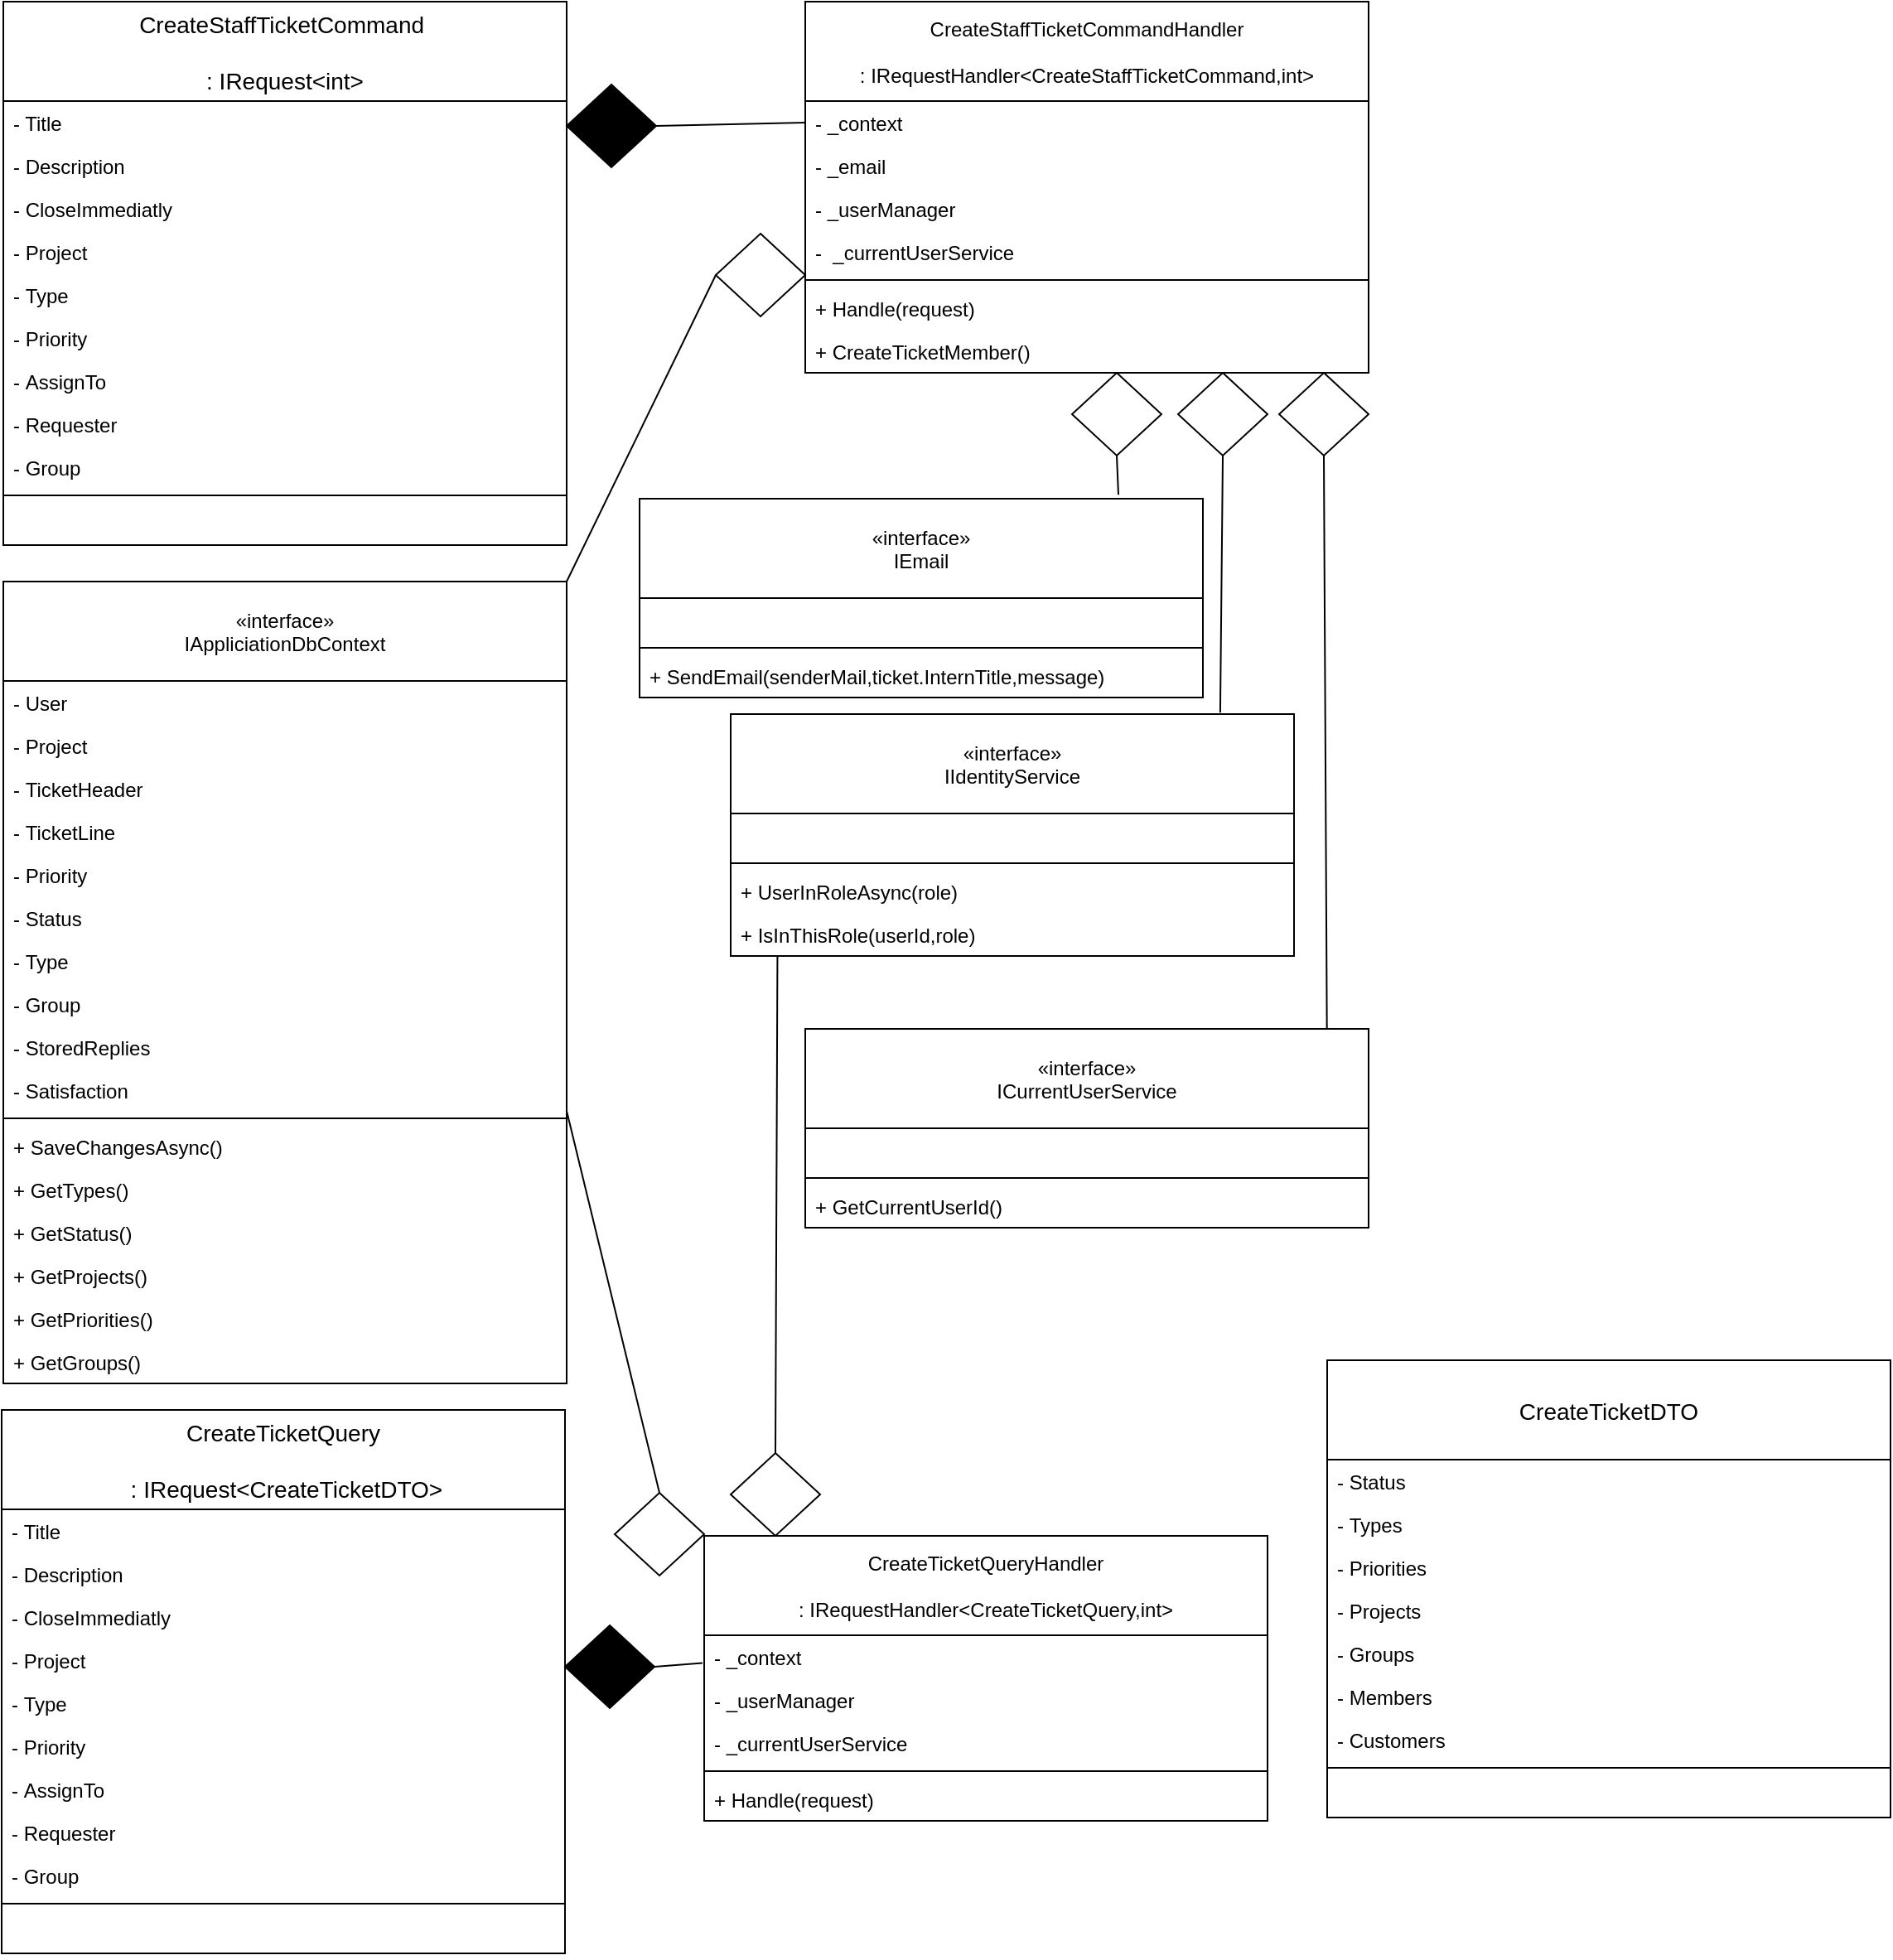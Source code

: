 <mxfile version="13.6.2" type="device"><diagram id="DuiYB47RUCSFrGvlpa0t" name="Page-1"><mxGraphModel dx="2210" dy="833" grid="1" gridSize="10" guides="1" tooltips="1" connect="1" arrows="1" fold="1" page="1" pageScale="1" pageWidth="827" pageHeight="1169" math="0" shadow="0"><root><mxCell id="0"/><mxCell id="1" parent="0"/><mxCell id="kmU2nPkPzERltSBCMCw5-123" value="" style="endArrow=none;html=1;entryX=0;entryY=0.5;entryDx=0;entryDy=0;exitX=1;exitY=0.5;exitDx=0;exitDy=0;exitPerimeter=0;" parent="1" source="kmU2nPkPzERltSBCMCw5-124" target="kmU2nPkPzERltSBCMCw5-164" edge="1"><mxGeometry width="50" height="50" relative="1" as="geometry"><mxPoint x="415" y="113" as="sourcePoint"/><mxPoint x="545" y="370" as="targetPoint"/></mxGeometry></mxCell><mxCell id="kmU2nPkPzERltSBCMCw5-124" value="" style="strokeWidth=1;html=1;shape=mxgraph.flowchart.decision;whiteSpace=wrap;fillColor=#000000;" parent="1" vertex="1"><mxGeometry x="361" y="90" width="54" height="50" as="geometry"/></mxCell><mxCell id="kmU2nPkPzERltSBCMCw5-125" value="" style="endArrow=none;html=1;entryX=1;entryY=0;entryDx=0;entryDy=0;exitX=0;exitY=0.5;exitDx=0;exitDy=0;exitPerimeter=0;" parent="1" source="kmU2nPkPzERltSBCMCw5-126" target="kmU2nPkPzERltSBCMCw5-183" edge="1"><mxGeometry width="50" height="50" relative="1" as="geometry"><mxPoint x="415" y="213" as="sourcePoint"/><mxPoint x="351" y="430" as="targetPoint"/></mxGeometry></mxCell><mxCell id="kmU2nPkPzERltSBCMCw5-126" value="" style="strokeWidth=1;html=1;shape=mxgraph.flowchart.decision;whiteSpace=wrap;" parent="1" vertex="1"><mxGeometry x="451" y="180" width="54" height="50" as="geometry"/></mxCell><mxCell id="kmU2nPkPzERltSBCMCw5-127" value="" style="endArrow=none;html=1;entryX=0.85;entryY=-0.02;entryDx=0;entryDy=0;exitX=0.5;exitY=1;exitDx=0;exitDy=0;exitPerimeter=0;entryPerimeter=0;" parent="1" source="kmU2nPkPzERltSBCMCw5-128" target="kmU2nPkPzERltSBCMCw5-145" edge="1"><mxGeometry width="50" height="50" relative="1" as="geometry"><mxPoint x="579" y="247" as="sourcePoint"/><mxPoint x="899" y="364" as="targetPoint"/></mxGeometry></mxCell><mxCell id="kmU2nPkPzERltSBCMCw5-128" value="" style="strokeWidth=1;html=1;shape=mxgraph.flowchart.decision;whiteSpace=wrap;" parent="1" vertex="1"><mxGeometry x="666" y="264" width="54" height="50" as="geometry"/></mxCell><mxCell id="kmU2nPkPzERltSBCMCw5-129" value="" style="endArrow=none;html=1;exitX=0.5;exitY=1;exitDx=0;exitDy=0;exitPerimeter=0;entryX=0.869;entryY=-0.006;entryDx=0;entryDy=0;entryPerimeter=0;" parent="1" source="kmU2nPkPzERltSBCMCw5-130" target="kmU2nPkPzERltSBCMCw5-154" edge="1"><mxGeometry width="50" height="50" relative="1" as="geometry"><mxPoint x="633" y="247" as="sourcePoint"/><mxPoint x="760" y="456" as="targetPoint"/></mxGeometry></mxCell><mxCell id="kmU2nPkPzERltSBCMCw5-130" value="" style="strokeWidth=1;html=1;shape=mxgraph.flowchart.decision;whiteSpace=wrap;" parent="1" vertex="1"><mxGeometry x="730" y="264" width="54" height="50" as="geometry"/></mxCell><mxCell id="kmU2nPkPzERltSBCMCw5-131" value="" style="strokeWidth=1;html=1;shape=mxgraph.flowchart.decision;whiteSpace=wrap;" parent="1" vertex="1"><mxGeometry x="791" y="264" width="54" height="50" as="geometry"/></mxCell><mxCell id="kmU2nPkPzERltSBCMCw5-132" value="" style="endArrow=none;html=1;entryX=0.926;entryY=-0.002;entryDx=0;entryDy=0;exitX=0.5;exitY=1;exitDx=0;exitDy=0;exitPerimeter=0;entryPerimeter=0;" parent="1" source="kmU2nPkPzERltSBCMCw5-131" target="kmU2nPkPzERltSBCMCw5-150" edge="1"><mxGeometry width="50" height="50" relative="1" as="geometry"><mxPoint x="657" y="246" as="sourcePoint"/><mxPoint x="859" y="563" as="targetPoint"/></mxGeometry></mxCell><mxCell id="kmU2nPkPzERltSBCMCw5-149" value="" style="endArrow=none;html=1;entryX=-0.003;entryY=0.646;entryDx=0;entryDy=0;exitX=1;exitY=0.5;exitDx=0;exitDy=0;exitPerimeter=0;entryPerimeter=0;" parent="1" source="kmU2nPkPzERltSBCMCw5-158" target="kmU2nPkPzERltSBCMCw5-202" edge="1"><mxGeometry width="50" height="50" relative="1" as="geometry"><mxPoint x="416" y="713" as="sourcePoint"/><mxPoint x="506" y="713" as="targetPoint"/></mxGeometry></mxCell><mxCell id="kmU2nPkPzERltSBCMCw5-158" value="" style="strokeWidth=1;html=1;shape=mxgraph.flowchart.decision;whiteSpace=wrap;fillColor=#000000;" parent="1" vertex="1"><mxGeometry x="360" y="1020" width="54" height="50" as="geometry"/></mxCell><mxCell id="kmU2nPkPzERltSBCMCw5-161" value="" style="strokeWidth=1;html=1;shape=mxgraph.flowchart.decision;whiteSpace=wrap;" parent="1" vertex="1"><mxGeometry x="460" y="916" width="54" height="50" as="geometry"/></mxCell><mxCell id="kmU2nPkPzERltSBCMCw5-162" value="" style="endArrow=none;html=1;exitX=0.5;exitY=0;exitDx=0;exitDy=0;exitPerimeter=0;entryX=0.083;entryY=0.988;entryDx=0;entryDy=0;entryPerimeter=0;" parent="1" source="kmU2nPkPzERltSBCMCw5-161" target="ks4QvTGMUHtr1DGK4l09-1" edge="1"><mxGeometry width="50" height="50" relative="1" as="geometry"><mxPoint x="476" y="867" as="sourcePoint"/><mxPoint x="490" y="543" as="targetPoint"/></mxGeometry></mxCell><mxCell id="kmU2nPkPzERltSBCMCw5-171" value="" style="strokeWidth=1;html=1;shape=mxgraph.flowchart.decision;whiteSpace=wrap;" parent="1" vertex="1"><mxGeometry x="390" y="940" width="54" height="50" as="geometry"/></mxCell><mxCell id="kmU2nPkPzERltSBCMCw5-172" value="" style="endArrow=none;html=1;exitX=0.5;exitY=0;exitDx=0;exitDy=0;exitPerimeter=0;entryX=1;entryY=0.981;entryDx=0;entryDy=0;entryPerimeter=0;" parent="1" source="kmU2nPkPzERltSBCMCw5-171" target="kmU2nPkPzERltSBCMCw5-193" edge="1"><mxGeometry width="50" height="50" relative="1" as="geometry"><mxPoint x="436" y="867" as="sourcePoint"/><mxPoint x="460" y="543" as="targetPoint"/></mxGeometry></mxCell><mxCell id="kmU2nPkPzERltSBCMCw5-133" value="CreateStaffTicketCommand &#10;&#10;: IRequest&lt;int&gt;" style="swimlane;fontStyle=0;childLayout=stackLayout;horizontal=1;startSize=60;horizontalStack=0;resizeParent=1;resizeParentMax=0;resizeLast=0;collapsible=1;marginBottom=0;align=center;fontSize=14;" parent="1" vertex="1"><mxGeometry x="21" y="40" width="340" height="328" as="geometry"/></mxCell><mxCell id="kmU2nPkPzERltSBCMCw5-134" value="- Title" style="text;strokeColor=none;fillColor=none;align=left;verticalAlign=top;spacingLeft=4;spacingRight=4;overflow=hidden;rotatable=0;points=[[0,0.5],[1,0.5]];portConstraint=eastwest;" parent="kmU2nPkPzERltSBCMCw5-133" vertex="1"><mxGeometry y="60" width="340" height="26" as="geometry"/></mxCell><mxCell id="kmU2nPkPzERltSBCMCw5-135" value="- Description" style="text;strokeColor=none;fillColor=none;align=left;verticalAlign=top;spacingLeft=4;spacingRight=4;overflow=hidden;rotatable=0;points=[[0,0.5],[1,0.5]];portConstraint=eastwest;" parent="kmU2nPkPzERltSBCMCw5-133" vertex="1"><mxGeometry y="86" width="340" height="26" as="geometry"/></mxCell><mxCell id="kmU2nPkPzERltSBCMCw5-136" value="- CloseImmediatly" style="text;strokeColor=none;fillColor=none;align=left;verticalAlign=top;spacingLeft=4;spacingRight=4;overflow=hidden;rotatable=0;points=[[0,0.5],[1,0.5]];portConstraint=eastwest;" parent="kmU2nPkPzERltSBCMCw5-133" vertex="1"><mxGeometry y="112" width="340" height="26" as="geometry"/></mxCell><mxCell id="kmU2nPkPzERltSBCMCw5-137" value="- Project" style="text;strokeColor=none;fillColor=none;align=left;verticalAlign=top;spacingLeft=4;spacingRight=4;overflow=hidden;rotatable=0;points=[[0,0.5],[1,0.5]];portConstraint=eastwest;" parent="kmU2nPkPzERltSBCMCw5-133" vertex="1"><mxGeometry y="138" width="340" height="26" as="geometry"/></mxCell><mxCell id="kmU2nPkPzERltSBCMCw5-138" value="- Type" style="text;strokeColor=none;fillColor=none;align=left;verticalAlign=top;spacingLeft=4;spacingRight=4;overflow=hidden;rotatable=0;points=[[0,0.5],[1,0.5]];portConstraint=eastwest;" parent="kmU2nPkPzERltSBCMCw5-133" vertex="1"><mxGeometry y="164" width="340" height="26" as="geometry"/></mxCell><mxCell id="kmU2nPkPzERltSBCMCw5-139" value="- Priority" style="text;strokeColor=none;fillColor=none;align=left;verticalAlign=top;spacingLeft=4;spacingRight=4;overflow=hidden;rotatable=0;points=[[0,0.5],[1,0.5]];portConstraint=eastwest;" parent="kmU2nPkPzERltSBCMCw5-133" vertex="1"><mxGeometry y="190" width="340" height="26" as="geometry"/></mxCell><mxCell id="kmU2nPkPzERltSBCMCw5-140" value="- AssignTo" style="text;strokeColor=none;fillColor=none;align=left;verticalAlign=top;spacingLeft=4;spacingRight=4;overflow=hidden;rotatable=0;points=[[0,0.5],[1,0.5]];portConstraint=eastwest;" parent="kmU2nPkPzERltSBCMCw5-133" vertex="1"><mxGeometry y="216" width="340" height="26" as="geometry"/></mxCell><mxCell id="kmU2nPkPzERltSBCMCw5-141" value="- Requester" style="text;strokeColor=none;fillColor=none;align=left;verticalAlign=top;spacingLeft=4;spacingRight=4;overflow=hidden;rotatable=0;points=[[0,0.5],[1,0.5]];portConstraint=eastwest;" parent="kmU2nPkPzERltSBCMCw5-133" vertex="1"><mxGeometry y="242" width="340" height="26" as="geometry"/></mxCell><mxCell id="kmU2nPkPzERltSBCMCw5-142" value="- Group" style="text;strokeColor=none;fillColor=none;align=left;verticalAlign=top;spacingLeft=4;spacingRight=4;overflow=hidden;rotatable=0;points=[[0,0.5],[1,0.5]];portConstraint=eastwest;" parent="kmU2nPkPzERltSBCMCw5-133" vertex="1"><mxGeometry y="268" width="340" height="26" as="geometry"/></mxCell><mxCell id="kmU2nPkPzERltSBCMCw5-143" value="" style="line;strokeWidth=1;fillColor=none;align=left;verticalAlign=middle;spacingTop=-1;spacingLeft=3;spacingRight=3;rotatable=0;labelPosition=right;points=[];portConstraint=eastwest;" parent="kmU2nPkPzERltSBCMCw5-133" vertex="1"><mxGeometry y="294" width="340" height="8" as="geometry"/></mxCell><mxCell id="kmU2nPkPzERltSBCMCw5-144" value=" " style="text;strokeColor=none;fillColor=none;align=left;verticalAlign=top;spacingLeft=4;spacingRight=4;overflow=hidden;rotatable=0;points=[[0,0.5],[1,0.5]];portConstraint=eastwest;" parent="kmU2nPkPzERltSBCMCw5-133" vertex="1"><mxGeometry y="302" width="340" height="26" as="geometry"/></mxCell><mxCell id="kmU2nPkPzERltSBCMCw5-145" value="«interface»&#10;IEmail" style="swimlane;fontStyle=0;childLayout=stackLayout;horizontal=1;startSize=60;fillColor=none;horizontalStack=0;resizeParent=1;resizeParentMax=0;resizeLast=0;collapsible=1;marginBottom=0;" parent="1" vertex="1"><mxGeometry x="405" y="340" width="340" height="120" as="geometry"/></mxCell><mxCell id="kmU2nPkPzERltSBCMCw5-146" value=" " style="text;strokeColor=none;fillColor=none;align=left;verticalAlign=top;spacingLeft=4;spacingRight=4;overflow=hidden;rotatable=0;points=[[0,0.5],[1,0.5]];portConstraint=eastwest;" parent="kmU2nPkPzERltSBCMCw5-145" vertex="1"><mxGeometry y="60" width="340" height="26" as="geometry"/></mxCell><mxCell id="kmU2nPkPzERltSBCMCw5-147" value="" style="line;strokeWidth=1;fillColor=none;align=left;verticalAlign=middle;spacingTop=-1;spacingLeft=3;spacingRight=3;rotatable=0;labelPosition=right;points=[];portConstraint=eastwest;" parent="kmU2nPkPzERltSBCMCw5-145" vertex="1"><mxGeometry y="86" width="340" height="8" as="geometry"/></mxCell><mxCell id="kmU2nPkPzERltSBCMCw5-148" value="+ SendEmail(senderMail,ticket.InternTitle,message)" style="text;strokeColor=none;fillColor=none;align=left;verticalAlign=top;spacingLeft=4;spacingRight=4;overflow=hidden;rotatable=0;points=[[0,0.5],[1,0.5]];portConstraint=eastwest;" parent="kmU2nPkPzERltSBCMCw5-145" vertex="1"><mxGeometry y="94" width="340" height="26" as="geometry"/></mxCell><mxCell id="kmU2nPkPzERltSBCMCw5-154" value="«interface»&#10;IIdentityService" style="swimlane;fontStyle=0;childLayout=stackLayout;horizontal=1;startSize=60;fillColor=none;horizontalStack=0;resizeParent=1;resizeParentMax=0;resizeLast=0;collapsible=1;marginBottom=0;" parent="1" vertex="1"><mxGeometry x="460" y="470" width="340" height="146" as="geometry"/></mxCell><mxCell id="kmU2nPkPzERltSBCMCw5-155" value=" " style="text;strokeColor=none;fillColor=none;align=left;verticalAlign=top;spacingLeft=4;spacingRight=4;overflow=hidden;rotatable=0;points=[[0,0.5],[1,0.5]];portConstraint=eastwest;" parent="kmU2nPkPzERltSBCMCw5-154" vertex="1"><mxGeometry y="60" width="340" height="26" as="geometry"/></mxCell><mxCell id="kmU2nPkPzERltSBCMCw5-156" value="" style="line;strokeWidth=1;fillColor=none;align=left;verticalAlign=middle;spacingTop=-1;spacingLeft=3;spacingRight=3;rotatable=0;labelPosition=right;points=[];portConstraint=eastwest;" parent="kmU2nPkPzERltSBCMCw5-154" vertex="1"><mxGeometry y="86" width="340" height="8" as="geometry"/></mxCell><mxCell id="kmU2nPkPzERltSBCMCw5-157" value="+ UserInRoleAsync(role)" style="text;strokeColor=none;fillColor=none;align=left;verticalAlign=top;spacingLeft=4;spacingRight=4;overflow=hidden;rotatable=0;points=[[0,0.5],[1,0.5]];portConstraint=eastwest;" parent="kmU2nPkPzERltSBCMCw5-154" vertex="1"><mxGeometry y="94" width="340" height="26" as="geometry"/></mxCell><mxCell id="ks4QvTGMUHtr1DGK4l09-1" value="+ IsInThisRole(userId,role)" style="text;strokeColor=none;fillColor=none;align=left;verticalAlign=top;spacingLeft=4;spacingRight=4;overflow=hidden;rotatable=0;points=[[0,0.5],[1,0.5]];portConstraint=eastwest;" vertex="1" parent="kmU2nPkPzERltSBCMCw5-154"><mxGeometry y="120" width="340" height="26" as="geometry"/></mxCell><mxCell id="kmU2nPkPzERltSBCMCw5-163" value="CreateStaffTicketCommandHandler&#10;&#10;: IRequestHandler&lt;CreateStaffTicketCommand,int&gt;" style="swimlane;fontStyle=0;childLayout=stackLayout;horizontal=1;startSize=60;fillColor=none;horizontalStack=0;resizeParent=1;resizeParentMax=0;resizeLast=0;collapsible=1;marginBottom=0;" parent="1" vertex="1"><mxGeometry x="505" y="40" width="340" height="224" as="geometry"/></mxCell><mxCell id="kmU2nPkPzERltSBCMCw5-164" value="- _context" style="text;strokeColor=none;fillColor=none;align=left;verticalAlign=top;spacingLeft=4;spacingRight=4;overflow=hidden;rotatable=0;points=[[0,0.5],[1,0.5]];portConstraint=eastwest;" parent="kmU2nPkPzERltSBCMCw5-163" vertex="1"><mxGeometry y="60" width="340" height="26" as="geometry"/></mxCell><mxCell id="kmU2nPkPzERltSBCMCw5-165" value="- _email" style="text;strokeColor=none;fillColor=none;align=left;verticalAlign=top;spacingLeft=4;spacingRight=4;overflow=hidden;rotatable=0;points=[[0,0.5],[1,0.5]];portConstraint=eastwest;" parent="kmU2nPkPzERltSBCMCw5-163" vertex="1"><mxGeometry y="86" width="340" height="26" as="geometry"/></mxCell><mxCell id="kmU2nPkPzERltSBCMCw5-166" value="- _userManager" style="text;strokeColor=none;fillColor=none;align=left;verticalAlign=top;spacingLeft=4;spacingRight=4;overflow=hidden;rotatable=0;points=[[0,0.5],[1,0.5]];portConstraint=eastwest;" parent="kmU2nPkPzERltSBCMCw5-163" vertex="1"><mxGeometry y="112" width="340" height="26" as="geometry"/></mxCell><mxCell id="kmU2nPkPzERltSBCMCw5-167" value="-  _currentUserService" style="text;strokeColor=none;fillColor=none;align=left;verticalAlign=top;spacingLeft=4;spacingRight=4;overflow=hidden;rotatable=0;points=[[0,0.5],[1,0.5]];portConstraint=eastwest;" parent="kmU2nPkPzERltSBCMCw5-163" vertex="1"><mxGeometry y="138" width="340" height="26" as="geometry"/></mxCell><mxCell id="kmU2nPkPzERltSBCMCw5-168" value="" style="line;strokeWidth=1;fillColor=none;align=left;verticalAlign=middle;spacingTop=-1;spacingLeft=3;spacingRight=3;rotatable=0;labelPosition=right;points=[];portConstraint=eastwest;" parent="kmU2nPkPzERltSBCMCw5-163" vertex="1"><mxGeometry y="164" width="340" height="8" as="geometry"/></mxCell><mxCell id="kmU2nPkPzERltSBCMCw5-169" value="+ Handle(request)" style="text;strokeColor=none;fillColor=none;align=left;verticalAlign=top;spacingLeft=4;spacingRight=4;overflow=hidden;rotatable=0;points=[[0,0.5],[1,0.5]];portConstraint=eastwest;" parent="kmU2nPkPzERltSBCMCw5-163" vertex="1"><mxGeometry y="172" width="340" height="26" as="geometry"/></mxCell><mxCell id="kmU2nPkPzERltSBCMCw5-170" value="+ CreateTicketMember()" style="text;strokeColor=none;fillColor=none;align=left;verticalAlign=top;spacingLeft=4;spacingRight=4;overflow=hidden;rotatable=0;points=[[0,0.5],[1,0.5]];portConstraint=eastwest;" parent="kmU2nPkPzERltSBCMCw5-163" vertex="1"><mxGeometry y="198" width="340" height="26" as="geometry"/></mxCell><mxCell id="kmU2nPkPzERltSBCMCw5-173" value="CreateTicketDTO" style="swimlane;fontStyle=0;childLayout=stackLayout;horizontal=1;startSize=60;horizontalStack=0;resizeParent=1;resizeParentMax=0;resizeLast=0;collapsible=1;marginBottom=0;align=center;fontSize=14;" parent="1" vertex="1"><mxGeometry x="820" y="860" width="340" height="276" as="geometry"/></mxCell><mxCell id="kmU2nPkPzERltSBCMCw5-174" value="- Status" style="text;strokeColor=none;fillColor=none;align=left;verticalAlign=top;spacingLeft=4;spacingRight=4;overflow=hidden;rotatable=0;points=[[0,0.5],[1,0.5]];portConstraint=eastwest;" parent="kmU2nPkPzERltSBCMCw5-173" vertex="1"><mxGeometry y="60" width="340" height="26" as="geometry"/></mxCell><mxCell id="kmU2nPkPzERltSBCMCw5-175" value="- Types" style="text;strokeColor=none;fillColor=none;align=left;verticalAlign=top;spacingLeft=4;spacingRight=4;overflow=hidden;rotatable=0;points=[[0,0.5],[1,0.5]];portConstraint=eastwest;" parent="kmU2nPkPzERltSBCMCw5-173" vertex="1"><mxGeometry y="86" width="340" height="26" as="geometry"/></mxCell><mxCell id="kmU2nPkPzERltSBCMCw5-176" value="- Priorities" style="text;strokeColor=none;fillColor=none;align=left;verticalAlign=top;spacingLeft=4;spacingRight=4;overflow=hidden;rotatable=0;points=[[0,0.5],[1,0.5]];portConstraint=eastwest;" parent="kmU2nPkPzERltSBCMCw5-173" vertex="1"><mxGeometry y="112" width="340" height="26" as="geometry"/></mxCell><mxCell id="kmU2nPkPzERltSBCMCw5-177" value="- Projects" style="text;strokeColor=none;fillColor=none;align=left;verticalAlign=top;spacingLeft=4;spacingRight=4;overflow=hidden;rotatable=0;points=[[0,0.5],[1,0.5]];portConstraint=eastwest;" parent="kmU2nPkPzERltSBCMCw5-173" vertex="1"><mxGeometry y="138" width="340" height="26" as="geometry"/></mxCell><mxCell id="kmU2nPkPzERltSBCMCw5-178" value="- Groups" style="text;strokeColor=none;fillColor=none;align=left;verticalAlign=top;spacingLeft=4;spacingRight=4;overflow=hidden;rotatable=0;points=[[0,0.5],[1,0.5]];portConstraint=eastwest;" parent="kmU2nPkPzERltSBCMCw5-173" vertex="1"><mxGeometry y="164" width="340" height="26" as="geometry"/></mxCell><mxCell id="kmU2nPkPzERltSBCMCw5-179" value="- Members" style="text;strokeColor=none;fillColor=none;align=left;verticalAlign=top;spacingLeft=4;spacingRight=4;overflow=hidden;rotatable=0;points=[[0,0.5],[1,0.5]];portConstraint=eastwest;" parent="kmU2nPkPzERltSBCMCw5-173" vertex="1"><mxGeometry y="190" width="340" height="26" as="geometry"/></mxCell><mxCell id="kmU2nPkPzERltSBCMCw5-180" value="- Customers" style="text;strokeColor=none;fillColor=none;align=left;verticalAlign=top;spacingLeft=4;spacingRight=4;overflow=hidden;rotatable=0;points=[[0,0.5],[1,0.5]];portConstraint=eastwest;" parent="kmU2nPkPzERltSBCMCw5-173" vertex="1"><mxGeometry y="216" width="340" height="26" as="geometry"/></mxCell><mxCell id="kmU2nPkPzERltSBCMCw5-181" value="" style="line;strokeWidth=1;fillColor=none;align=left;verticalAlign=middle;spacingTop=-1;spacingLeft=3;spacingRight=3;rotatable=0;labelPosition=right;points=[];portConstraint=eastwest;" parent="kmU2nPkPzERltSBCMCw5-173" vertex="1"><mxGeometry y="242" width="340" height="8" as="geometry"/></mxCell><mxCell id="kmU2nPkPzERltSBCMCw5-182" value=" " style="text;strokeColor=none;fillColor=none;align=left;verticalAlign=top;spacingLeft=4;spacingRight=4;overflow=hidden;rotatable=0;points=[[0,0.5],[1,0.5]];portConstraint=eastwest;" parent="kmU2nPkPzERltSBCMCw5-173" vertex="1"><mxGeometry y="250" width="340" height="26" as="geometry"/></mxCell><mxCell id="kmU2nPkPzERltSBCMCw5-183" value="«interface»&#10;IAppliciationDbContext" style="swimlane;fontStyle=0;childLayout=stackLayout;horizontal=1;startSize=60;fillColor=none;horizontalStack=0;resizeParent=1;resizeParentMax=0;resizeLast=0;collapsible=1;marginBottom=0;" parent="1" vertex="1"><mxGeometry x="21" y="390" width="340" height="484" as="geometry"/></mxCell><mxCell id="kmU2nPkPzERltSBCMCw5-184" value="- User" style="text;strokeColor=none;fillColor=none;align=left;verticalAlign=top;spacingLeft=4;spacingRight=4;overflow=hidden;rotatable=0;points=[[0,0.5],[1,0.5]];portConstraint=eastwest;" parent="kmU2nPkPzERltSBCMCw5-183" vertex="1"><mxGeometry y="60" width="340" height="26" as="geometry"/></mxCell><mxCell id="kmU2nPkPzERltSBCMCw5-185" value="- Project" style="text;strokeColor=none;fillColor=none;align=left;verticalAlign=top;spacingLeft=4;spacingRight=4;overflow=hidden;rotatable=0;points=[[0,0.5],[1,0.5]];portConstraint=eastwest;" parent="kmU2nPkPzERltSBCMCw5-183" vertex="1"><mxGeometry y="86" width="340" height="26" as="geometry"/></mxCell><mxCell id="kmU2nPkPzERltSBCMCw5-186" value="- TicketHeader" style="text;strokeColor=none;fillColor=none;align=left;verticalAlign=top;spacingLeft=4;spacingRight=4;overflow=hidden;rotatable=0;points=[[0,0.5],[1,0.5]];portConstraint=eastwest;" parent="kmU2nPkPzERltSBCMCw5-183" vertex="1"><mxGeometry y="112" width="340" height="26" as="geometry"/></mxCell><mxCell id="kmU2nPkPzERltSBCMCw5-187" value="- TicketLine" style="text;strokeColor=none;fillColor=none;align=left;verticalAlign=top;spacingLeft=4;spacingRight=4;overflow=hidden;rotatable=0;points=[[0,0.5],[1,0.5]];portConstraint=eastwest;" parent="kmU2nPkPzERltSBCMCw5-183" vertex="1"><mxGeometry y="138" width="340" height="26" as="geometry"/></mxCell><mxCell id="kmU2nPkPzERltSBCMCw5-188" value="- Priority" style="text;strokeColor=none;fillColor=none;align=left;verticalAlign=top;spacingLeft=4;spacingRight=4;overflow=hidden;rotatable=0;points=[[0,0.5],[1,0.5]];portConstraint=eastwest;" parent="kmU2nPkPzERltSBCMCw5-183" vertex="1"><mxGeometry y="164" width="340" height="26" as="geometry"/></mxCell><mxCell id="kmU2nPkPzERltSBCMCw5-189" value="- Status" style="text;strokeColor=none;fillColor=none;align=left;verticalAlign=top;spacingLeft=4;spacingRight=4;overflow=hidden;rotatable=0;points=[[0,0.5],[1,0.5]];portConstraint=eastwest;" parent="kmU2nPkPzERltSBCMCw5-183" vertex="1"><mxGeometry y="190" width="340" height="26" as="geometry"/></mxCell><mxCell id="kmU2nPkPzERltSBCMCw5-190" value="- Type" style="text;strokeColor=none;fillColor=none;align=left;verticalAlign=top;spacingLeft=4;spacingRight=4;overflow=hidden;rotatable=0;points=[[0,0.5],[1,0.5]];portConstraint=eastwest;" parent="kmU2nPkPzERltSBCMCw5-183" vertex="1"><mxGeometry y="216" width="340" height="26" as="geometry"/></mxCell><mxCell id="kmU2nPkPzERltSBCMCw5-191" value="- Group" style="text;strokeColor=none;fillColor=none;align=left;verticalAlign=top;spacingLeft=4;spacingRight=4;overflow=hidden;rotatable=0;points=[[0,0.5],[1,0.5]];portConstraint=eastwest;" parent="kmU2nPkPzERltSBCMCw5-183" vertex="1"><mxGeometry y="242" width="340" height="26" as="geometry"/></mxCell><mxCell id="kmU2nPkPzERltSBCMCw5-192" value="- StoredReplies" style="text;strokeColor=none;fillColor=none;align=left;verticalAlign=top;spacingLeft=4;spacingRight=4;overflow=hidden;rotatable=0;points=[[0,0.5],[1,0.5]];portConstraint=eastwest;" parent="kmU2nPkPzERltSBCMCw5-183" vertex="1"><mxGeometry y="268" width="340" height="26" as="geometry"/></mxCell><mxCell id="kmU2nPkPzERltSBCMCw5-193" value="- Satisfaction" style="text;strokeColor=none;fillColor=none;align=left;verticalAlign=top;spacingLeft=4;spacingRight=4;overflow=hidden;rotatable=0;points=[[0,0.5],[1,0.5]];portConstraint=eastwest;" parent="kmU2nPkPzERltSBCMCw5-183" vertex="1"><mxGeometry y="294" width="340" height="26" as="geometry"/></mxCell><mxCell id="kmU2nPkPzERltSBCMCw5-194" value="" style="line;strokeWidth=1;fillColor=none;align=left;verticalAlign=middle;spacingTop=-1;spacingLeft=3;spacingRight=3;rotatable=0;labelPosition=right;points=[];portConstraint=eastwest;" parent="kmU2nPkPzERltSBCMCw5-183" vertex="1"><mxGeometry y="320" width="340" height="8" as="geometry"/></mxCell><mxCell id="kmU2nPkPzERltSBCMCw5-195" value="+ SaveChangesAsync()" style="text;strokeColor=none;fillColor=none;align=left;verticalAlign=top;spacingLeft=4;spacingRight=4;overflow=hidden;rotatable=0;points=[[0,0.5],[1,0.5]];portConstraint=eastwest;" parent="kmU2nPkPzERltSBCMCw5-183" vertex="1"><mxGeometry y="328" width="340" height="26" as="geometry"/></mxCell><mxCell id="kmU2nPkPzERltSBCMCw5-196" value="+ GetTypes()" style="text;strokeColor=none;fillColor=none;align=left;verticalAlign=top;spacingLeft=4;spacingRight=4;overflow=hidden;rotatable=0;points=[[0,0.5],[1,0.5]];portConstraint=eastwest;" parent="kmU2nPkPzERltSBCMCw5-183" vertex="1"><mxGeometry y="354" width="340" height="26" as="geometry"/></mxCell><mxCell id="kmU2nPkPzERltSBCMCw5-197" value="+ GetStatus()" style="text;strokeColor=none;fillColor=none;align=left;verticalAlign=top;spacingLeft=4;spacingRight=4;overflow=hidden;rotatable=0;points=[[0,0.5],[1,0.5]];portConstraint=eastwest;" parent="kmU2nPkPzERltSBCMCw5-183" vertex="1"><mxGeometry y="380" width="340" height="26" as="geometry"/></mxCell><mxCell id="kmU2nPkPzERltSBCMCw5-198" value="+ GetProjects()" style="text;strokeColor=none;fillColor=none;align=left;verticalAlign=top;spacingLeft=4;spacingRight=4;overflow=hidden;rotatable=0;points=[[0,0.5],[1,0.5]];portConstraint=eastwest;" parent="kmU2nPkPzERltSBCMCw5-183" vertex="1"><mxGeometry y="406" width="340" height="26" as="geometry"/></mxCell><mxCell id="kmU2nPkPzERltSBCMCw5-199" value="+ GetPriorities()" style="text;strokeColor=none;fillColor=none;align=left;verticalAlign=top;spacingLeft=4;spacingRight=4;overflow=hidden;rotatable=0;points=[[0,0.5],[1,0.5]];portConstraint=eastwest;" parent="kmU2nPkPzERltSBCMCw5-183" vertex="1"><mxGeometry y="432" width="340" height="26" as="geometry"/></mxCell><mxCell id="kmU2nPkPzERltSBCMCw5-200" value="+ GetGroups()" style="text;strokeColor=none;fillColor=none;align=left;verticalAlign=top;spacingLeft=4;spacingRight=4;overflow=hidden;rotatable=0;points=[[0,0.5],[1,0.5]];portConstraint=eastwest;" parent="kmU2nPkPzERltSBCMCw5-183" vertex="1"><mxGeometry y="458" width="340" height="26" as="geometry"/></mxCell><mxCell id="kmU2nPkPzERltSBCMCw5-201" value="CreateTicketQueryHandler&#10;&#10;: IRequestHandler&lt;CreateTicketQuery,int&gt;" style="swimlane;fontStyle=0;childLayout=stackLayout;horizontal=1;startSize=60;fillColor=none;horizontalStack=0;resizeParent=1;resizeParentMax=0;resizeLast=0;collapsible=1;marginBottom=0;" parent="1" vertex="1"><mxGeometry x="444" y="966" width="340" height="172" as="geometry"/></mxCell><mxCell id="kmU2nPkPzERltSBCMCw5-202" value="- _context" style="text;strokeColor=none;fillColor=none;align=left;verticalAlign=top;spacingLeft=4;spacingRight=4;overflow=hidden;rotatable=0;points=[[0,0.5],[1,0.5]];portConstraint=eastwest;" parent="kmU2nPkPzERltSBCMCw5-201" vertex="1"><mxGeometry y="60" width="340" height="26" as="geometry"/></mxCell><mxCell id="kmU2nPkPzERltSBCMCw5-203" value="- _userManager" style="text;strokeColor=none;fillColor=none;align=left;verticalAlign=top;spacingLeft=4;spacingRight=4;overflow=hidden;rotatable=0;points=[[0,0.5],[1,0.5]];portConstraint=eastwest;" parent="kmU2nPkPzERltSBCMCw5-201" vertex="1"><mxGeometry y="86" width="340" height="26" as="geometry"/></mxCell><mxCell id="ks4QvTGMUHtr1DGK4l09-2" value="- _currentUserService" style="text;strokeColor=none;fillColor=none;align=left;verticalAlign=top;spacingLeft=4;spacingRight=4;overflow=hidden;rotatable=0;points=[[0,0.5],[1,0.5]];portConstraint=eastwest;" vertex="1" parent="kmU2nPkPzERltSBCMCw5-201"><mxGeometry y="112" width="340" height="26" as="geometry"/></mxCell><mxCell id="kmU2nPkPzERltSBCMCw5-205" value="" style="line;strokeWidth=1;fillColor=none;align=left;verticalAlign=middle;spacingTop=-1;spacingLeft=3;spacingRight=3;rotatable=0;labelPosition=right;points=[];portConstraint=eastwest;" parent="kmU2nPkPzERltSBCMCw5-201" vertex="1"><mxGeometry y="138" width="340" height="8" as="geometry"/></mxCell><mxCell id="kmU2nPkPzERltSBCMCw5-206" value="+ Handle(request)" style="text;strokeColor=none;fillColor=none;align=left;verticalAlign=top;spacingLeft=4;spacingRight=4;overflow=hidden;rotatable=0;points=[[0,0.5],[1,0.5]];portConstraint=eastwest;" parent="kmU2nPkPzERltSBCMCw5-201" vertex="1"><mxGeometry y="146" width="340" height="26" as="geometry"/></mxCell><mxCell id="kmU2nPkPzERltSBCMCw5-150" value="«interface»&#10;ICurrentUserService" style="swimlane;fontStyle=0;childLayout=stackLayout;horizontal=1;startSize=60;fillColor=none;horizontalStack=0;resizeParent=1;resizeParentMax=0;resizeLast=0;collapsible=1;marginBottom=0;" parent="1" vertex="1"><mxGeometry x="505" y="660" width="340" height="120" as="geometry"/></mxCell><mxCell id="kmU2nPkPzERltSBCMCw5-151" value=" " style="text;strokeColor=none;fillColor=none;align=left;verticalAlign=top;spacingLeft=4;spacingRight=4;overflow=hidden;rotatable=0;points=[[0,0.5],[1,0.5]];portConstraint=eastwest;" parent="kmU2nPkPzERltSBCMCw5-150" vertex="1"><mxGeometry y="60" width="340" height="26" as="geometry"/></mxCell><mxCell id="kmU2nPkPzERltSBCMCw5-152" value="" style="line;strokeWidth=1;fillColor=none;align=left;verticalAlign=middle;spacingTop=-1;spacingLeft=3;spacingRight=3;rotatable=0;labelPosition=right;points=[];portConstraint=eastwest;" parent="kmU2nPkPzERltSBCMCw5-150" vertex="1"><mxGeometry y="86" width="340" height="8" as="geometry"/></mxCell><mxCell id="kmU2nPkPzERltSBCMCw5-153" value="+ GetCurrentUserId()" style="text;strokeColor=none;fillColor=none;align=left;verticalAlign=top;spacingLeft=4;spacingRight=4;overflow=hidden;rotatable=0;points=[[0,0.5],[1,0.5]];portConstraint=eastwest;" parent="kmU2nPkPzERltSBCMCw5-150" vertex="1"><mxGeometry y="94" width="340" height="26" as="geometry"/></mxCell><mxCell id="kmU2nPkPzERltSBCMCw5-211" value="CreateTicketQuery&#10;&#10; : IRequest&lt;CreateTicketDTO&gt;" style="swimlane;fontStyle=0;childLayout=stackLayout;horizontal=1;startSize=60;horizontalStack=0;resizeParent=1;resizeParentMax=0;resizeLast=0;collapsible=1;marginBottom=0;align=center;fontSize=14;" parent="1" vertex="1"><mxGeometry x="20" y="890" width="340" height="328" as="geometry"/></mxCell><mxCell id="kmU2nPkPzERltSBCMCw5-212" value="- Title" style="text;strokeColor=none;fillColor=none;align=left;verticalAlign=top;spacingLeft=4;spacingRight=4;overflow=hidden;rotatable=0;points=[[0,0.5],[1,0.5]];portConstraint=eastwest;" parent="kmU2nPkPzERltSBCMCw5-211" vertex="1"><mxGeometry y="60" width="340" height="26" as="geometry"/></mxCell><mxCell id="kmU2nPkPzERltSBCMCw5-213" value="- Description" style="text;strokeColor=none;fillColor=none;align=left;verticalAlign=top;spacingLeft=4;spacingRight=4;overflow=hidden;rotatable=0;points=[[0,0.5],[1,0.5]];portConstraint=eastwest;" parent="kmU2nPkPzERltSBCMCw5-211" vertex="1"><mxGeometry y="86" width="340" height="26" as="geometry"/></mxCell><mxCell id="kmU2nPkPzERltSBCMCw5-214" value="- CloseImmediatly" style="text;strokeColor=none;fillColor=none;align=left;verticalAlign=top;spacingLeft=4;spacingRight=4;overflow=hidden;rotatable=0;points=[[0,0.5],[1,0.5]];portConstraint=eastwest;" parent="kmU2nPkPzERltSBCMCw5-211" vertex="1"><mxGeometry y="112" width="340" height="26" as="geometry"/></mxCell><mxCell id="kmU2nPkPzERltSBCMCw5-215" value="- Project" style="text;strokeColor=none;fillColor=none;align=left;verticalAlign=top;spacingLeft=4;spacingRight=4;overflow=hidden;rotatable=0;points=[[0,0.5],[1,0.5]];portConstraint=eastwest;" parent="kmU2nPkPzERltSBCMCw5-211" vertex="1"><mxGeometry y="138" width="340" height="26" as="geometry"/></mxCell><mxCell id="kmU2nPkPzERltSBCMCw5-216" value="- Type" style="text;strokeColor=none;fillColor=none;align=left;verticalAlign=top;spacingLeft=4;spacingRight=4;overflow=hidden;rotatable=0;points=[[0,0.5],[1,0.5]];portConstraint=eastwest;" parent="kmU2nPkPzERltSBCMCw5-211" vertex="1"><mxGeometry y="164" width="340" height="26" as="geometry"/></mxCell><mxCell id="kmU2nPkPzERltSBCMCw5-217" value="- Priority" style="text;strokeColor=none;fillColor=none;align=left;verticalAlign=top;spacingLeft=4;spacingRight=4;overflow=hidden;rotatable=0;points=[[0,0.5],[1,0.5]];portConstraint=eastwest;" parent="kmU2nPkPzERltSBCMCw5-211" vertex="1"><mxGeometry y="190" width="340" height="26" as="geometry"/></mxCell><mxCell id="kmU2nPkPzERltSBCMCw5-218" value="- AssignTo" style="text;strokeColor=none;fillColor=none;align=left;verticalAlign=top;spacingLeft=4;spacingRight=4;overflow=hidden;rotatable=0;points=[[0,0.5],[1,0.5]];portConstraint=eastwest;" parent="kmU2nPkPzERltSBCMCw5-211" vertex="1"><mxGeometry y="216" width="340" height="26" as="geometry"/></mxCell><mxCell id="kmU2nPkPzERltSBCMCw5-219" value="- Requester" style="text;strokeColor=none;fillColor=none;align=left;verticalAlign=top;spacingLeft=4;spacingRight=4;overflow=hidden;rotatable=0;points=[[0,0.5],[1,0.5]];portConstraint=eastwest;" parent="kmU2nPkPzERltSBCMCw5-211" vertex="1"><mxGeometry y="242" width="340" height="26" as="geometry"/></mxCell><mxCell id="kmU2nPkPzERltSBCMCw5-220" value="- Group" style="text;strokeColor=none;fillColor=none;align=left;verticalAlign=top;spacingLeft=4;spacingRight=4;overflow=hidden;rotatable=0;points=[[0,0.5],[1,0.5]];portConstraint=eastwest;" parent="kmU2nPkPzERltSBCMCw5-211" vertex="1"><mxGeometry y="268" width="340" height="26" as="geometry"/></mxCell><mxCell id="kmU2nPkPzERltSBCMCw5-221" value="" style="line;strokeWidth=1;fillColor=none;align=left;verticalAlign=middle;spacingTop=-1;spacingLeft=3;spacingRight=3;rotatable=0;labelPosition=right;points=[];portConstraint=eastwest;" parent="kmU2nPkPzERltSBCMCw5-211" vertex="1"><mxGeometry y="294" width="340" height="8" as="geometry"/></mxCell><mxCell id="kmU2nPkPzERltSBCMCw5-222" value=" " style="text;strokeColor=none;fillColor=none;align=left;verticalAlign=top;spacingLeft=4;spacingRight=4;overflow=hidden;rotatable=0;points=[[0,0.5],[1,0.5]];portConstraint=eastwest;" parent="kmU2nPkPzERltSBCMCw5-211" vertex="1"><mxGeometry y="302" width="340" height="26" as="geometry"/></mxCell></root></mxGraphModel></diagram></mxfile>